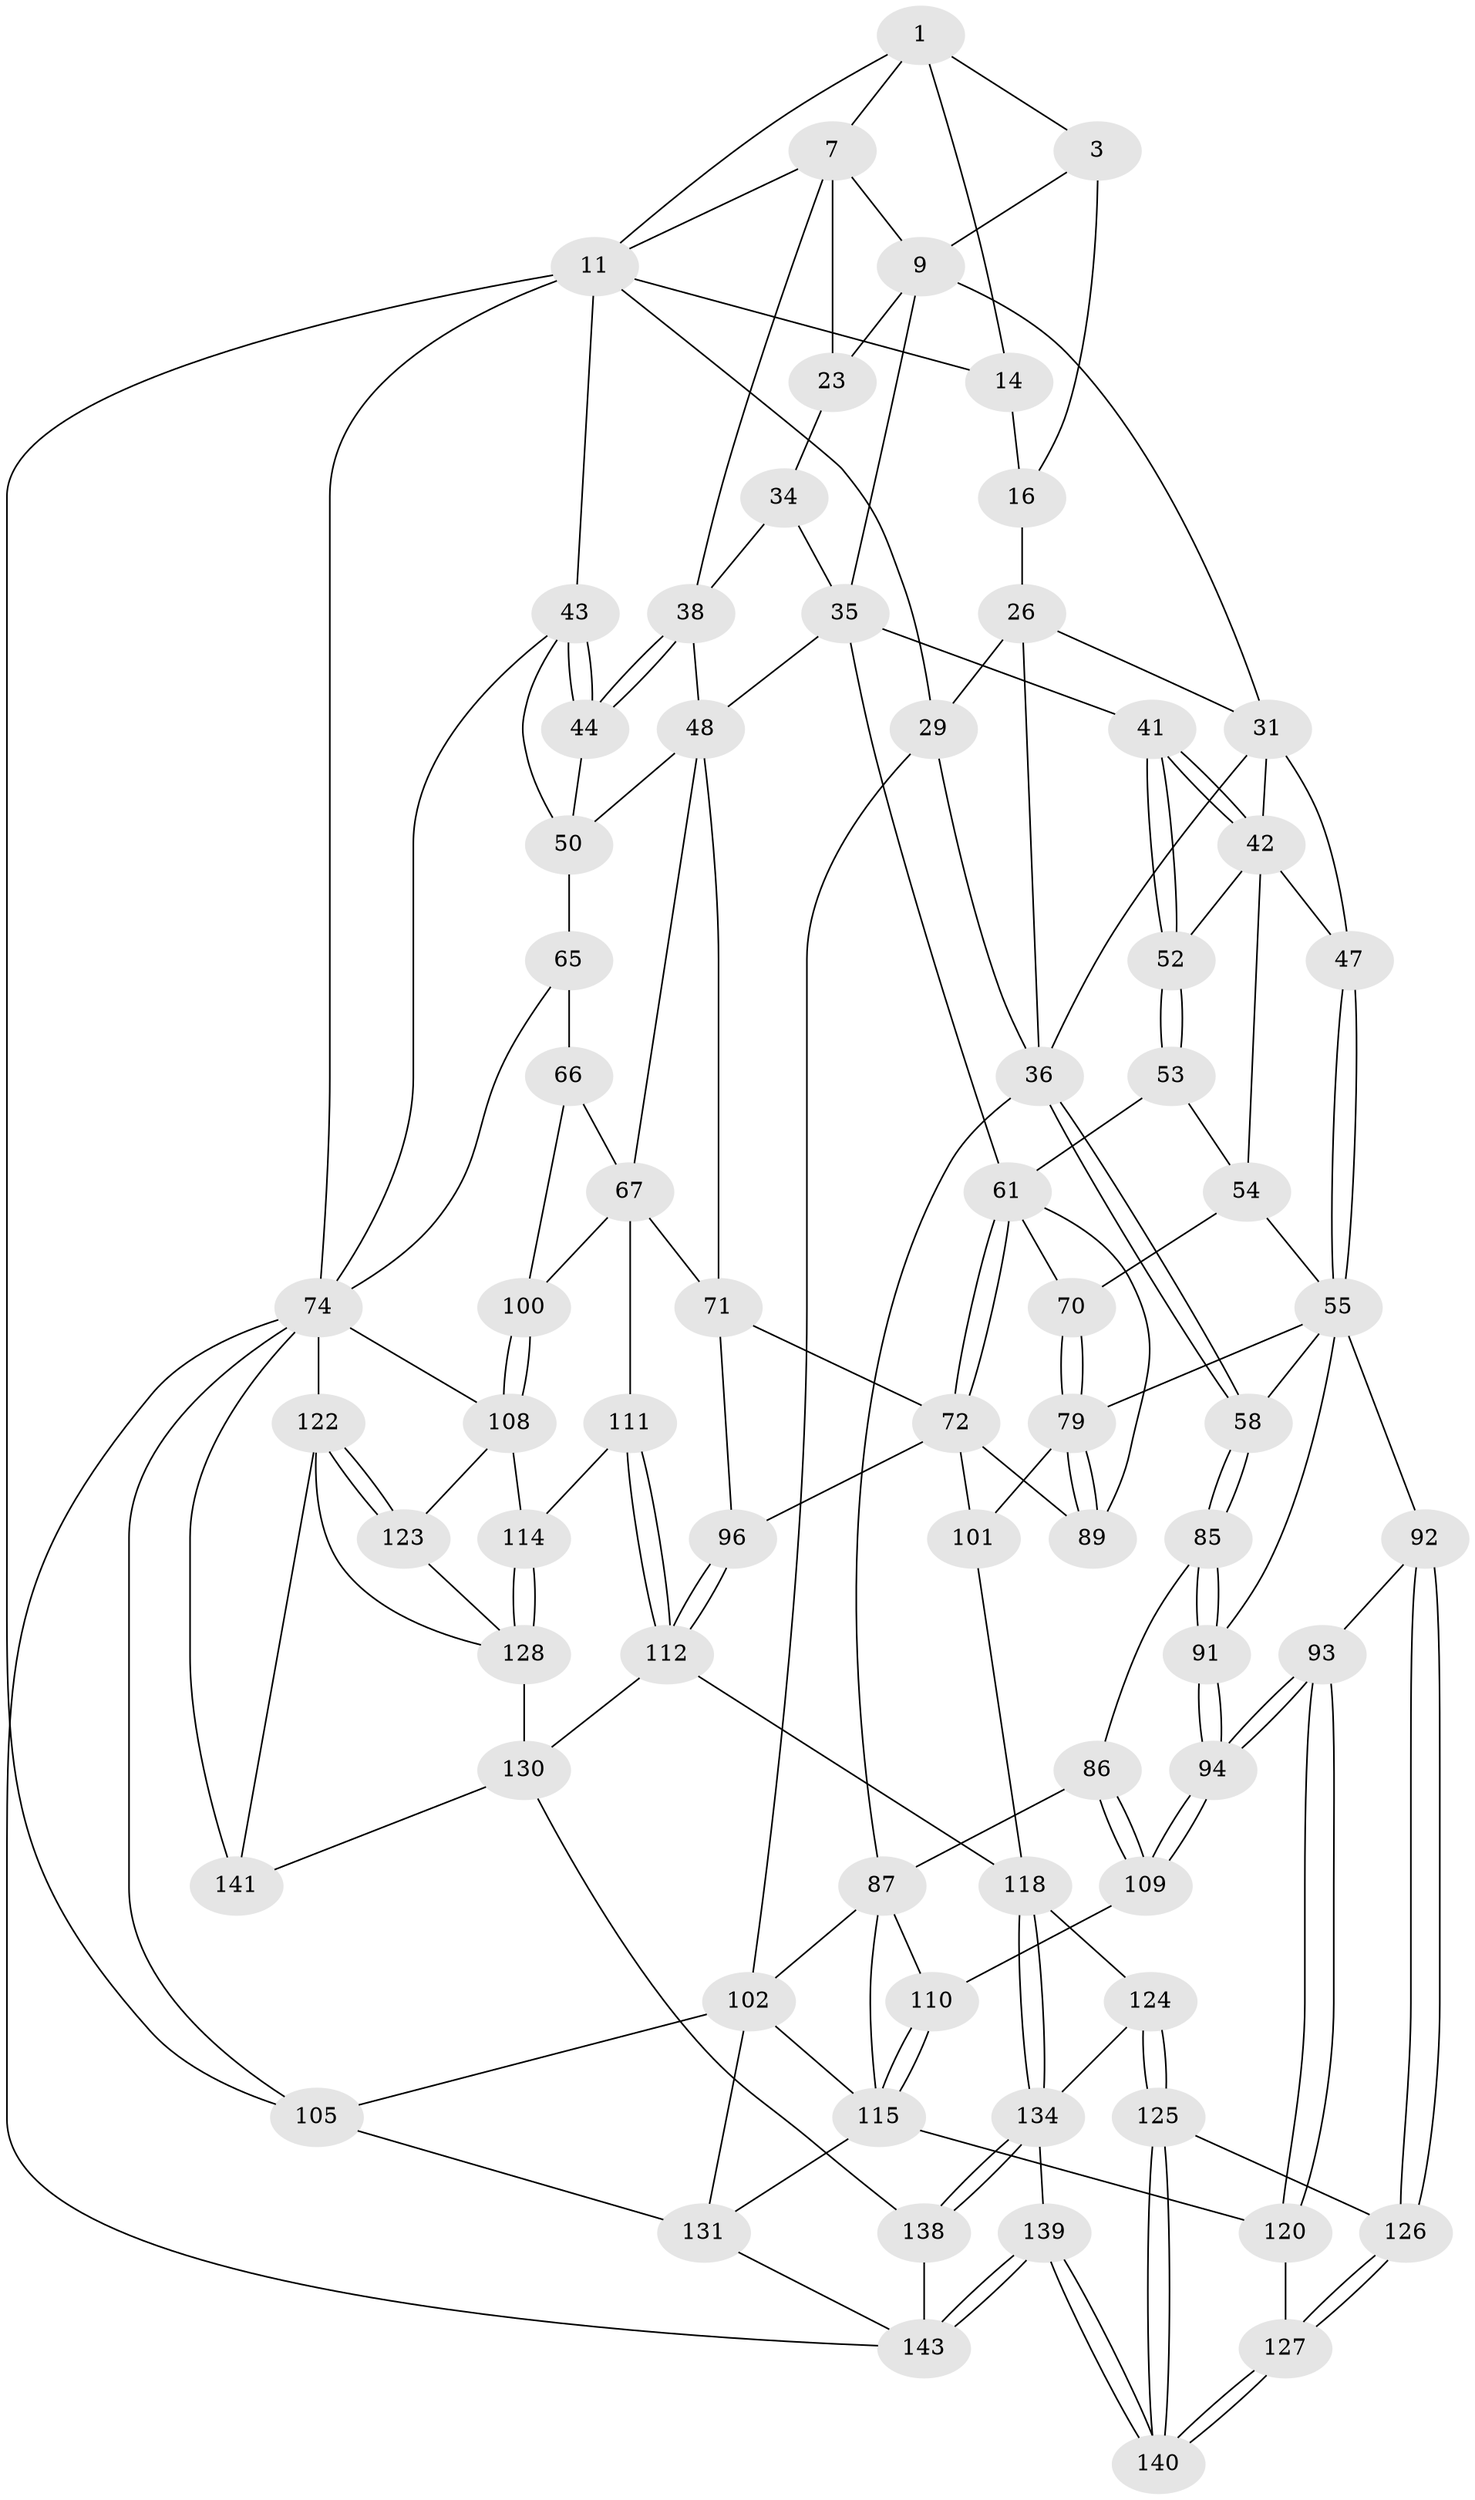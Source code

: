 // original degree distribution, {3: 0.02054794520547945, 4: 0.22602739726027396, 5: 0.5273972602739726, 6: 0.22602739726027396}
// Generated by graph-tools (version 1.1) at 2025/28/03/15/25 16:28:10]
// undirected, 73 vertices, 170 edges
graph export_dot {
graph [start="1"]
  node [color=gray90,style=filled];
  1 [pos="+0.6220736037117958+0",super="+6+2"];
  3 [pos="+0.3518588718936929+0",super="+15+4"];
  7 [pos="+0.8182642162011098+0",super="+24+8"];
  9 [pos="+0.6340353082699722+0.07516466495440342",super="+20+10"];
  11 [pos="+1+0",super="+12"];
  14 [pos="+0+0",super="+17"];
  16 [pos="+0.3217872832399003+0.12887661985032436"];
  23 [pos="+0.6738867710925842+0.14837890608249169",super="+25"];
  26 [pos="+0.18196903395349273+0.14115371182714354",super="+27+28"];
  29 [pos="+0+0",super="+84"];
  31 [pos="+0.49644237272273367+0.20173464755184775",super="+32"];
  34 [pos="+0.7218386421309397+0.23011123765952066"];
  35 [pos="+0.6446466204671232+0.2603907661663187",super="+40"];
  36 [pos="+0.2053535382628452+0.3356501003473824",super="+37"];
  38 [pos="+0.8574487967939732+0.23647839644003626",super="+39"];
  41 [pos="+0.5978259176075384+0.3239340545963555"];
  42 [pos="+0.5135595983505223+0.27632299690379136",super="+45"];
  43 [pos="+1+0",super="+64"];
  44 [pos="+0.9121974689954858+0.30090592535445115"];
  47 [pos="+0.38840986890532897+0.3141895593855441"];
  48 [pos="+0.7841225511912654+0.361581270987469",super="+51"];
  50 [pos="+0.9130130951550409+0.33177466466478867",super="+63"];
  52 [pos="+0.5191827958817283+0.36872945895638093"];
  53 [pos="+0.5191086063420414+0.36898317187807766"];
  54 [pos="+0.4882333266589153+0.40740396536716295",super="+59"];
  55 [pos="+0.3997760319367277+0.37661995634809237",super="+60+56"];
  58 [pos="+0.2835998539282934+0.4508208833026986"];
  61 [pos="+0.6471987230202152+0.4343440940030623",super="+62"];
  65 [pos="+0.9468304988379783+0.44317465463477534",super="+82"];
  66 [pos="+0.8632749079916702+0.47754889957114977",super="+90"];
  67 [pos="+0.8375581453443901+0.48180204505207863",super="+98"];
  70 [pos="+0.4952079879764487+0.463534618785463"];
  71 [pos="+0.726496313516415+0.5057874555318779",super="+95"];
  72 [pos="+0.6547513484763705+0.4661858115383231",super="+88"];
  74 [pos="+1+1",super="+75+146"];
  79 [pos="+0.4568406362718454+0.5852739804997952",super="+80"];
  85 [pos="+0.2203387006274934+0.5616837733386179"];
  86 [pos="+0.17528940245657942+0.5584975298734073"];
  87 [pos="+0.12533754325513966+0.5340181965761807",super="+106"];
  89 [pos="+0.5998389723396793+0.5200249759210996"];
  91 [pos="+0.2523468078283367+0.6027210863749302"];
  92 [pos="+0.4124303091198996+0.6306679542280538"];
  93 [pos="+0.30777938365289226+0.6637733569797498"];
  94 [pos="+0.28684944430741366+0.6517160479282569"];
  96 [pos="+0.7103584070473197+0.5875777789612434"];
  100 [pos="+0.9043184774989943+0.5955396569896483"];
  101 [pos="+0.5984332865431797+0.669780446024157"];
  102 [pos="+0+0.5660232839279139",super="+103"];
  105 [pos="+0+1"];
  108 [pos="+0.9066074971461382+0.6537934325411935",super="+113"];
  109 [pos="+0.16504046902856104+0.6622028378711337"];
  110 [pos="+0.14290149673526828+0.6754929822809459"];
  111 [pos="+0.8007725059868473+0.6849248331821306"];
  112 [pos="+0.7791120693539084+0.6960912197223723",super="+117"];
  114 [pos="+0.8020222138652245+0.6848621477953555"];
  115 [pos="+0.10822632530654278+0.7287705364532713",super="+121+116"];
  118 [pos="+0.6957426582684767+0.7613604651265512",super="+119"];
  120 [pos="+0.2369251924725005+0.8290967811635168"];
  122 [pos="+1+0.7947289823732432",super="+132"];
  123 [pos="+0.9453930083008909+0.7335161846385096"];
  124 [pos="+0.5646832437633706+0.8022168064531198"];
  125 [pos="+0.4606084850322417+0.8150745622141967"];
  126 [pos="+0.443694084358411+0.7972563937971037"];
  127 [pos="+0.29338347443898544+0.8364877816316493"];
  128 [pos="+0.8876301756743556+0.7985242515413933",super="+129"];
  130 [pos="+0.7395150409022364+0.7795834588507374",super="+136"];
  131 [pos="+0.19623541421407623+0.8736966354972777",super="+144"];
  134 [pos="+0.6631983881422655+0.9220597259352182",super="+135"];
  138 [pos="+0.6674709999544087+1"];
  139 [pos="+0.49226410230132894+1"];
  140 [pos="+0.44990037832003726+0.9723613569822062"];
  141 [pos="+0.908349154350623+0.8833480974197775",super="+142"];
  143 [pos="+0.4927912178450962+1",super="+145"];
  1 -- 11;
  1 -- 7;
  1 -- 3;
  1 -- 14;
  3 -- 16;
  3 -- 9 [weight=2];
  7 -- 11;
  7 -- 38;
  7 -- 23 [weight=2];
  7 -- 9;
  9 -- 35;
  9 -- 23;
  9 -- 31;
  11 -- 14;
  11 -- 105;
  11 -- 74;
  11 -- 29;
  11 -- 43;
  14 -- 16;
  16 -- 26;
  23 -- 34;
  26 -- 31;
  26 -- 36;
  26 -- 29;
  29 -- 36;
  29 -- 102;
  31 -- 42;
  31 -- 36;
  31 -- 47;
  34 -- 35;
  34 -- 38;
  35 -- 48;
  35 -- 41;
  35 -- 61;
  36 -- 58;
  36 -- 58;
  36 -- 87;
  38 -- 44;
  38 -- 44;
  38 -- 48;
  41 -- 42;
  41 -- 42;
  41 -- 52;
  41 -- 52;
  42 -- 52;
  42 -- 54;
  42 -- 47;
  43 -- 44;
  43 -- 44;
  43 -- 50;
  43 -- 74;
  44 -- 50;
  47 -- 55;
  47 -- 55;
  48 -- 50;
  48 -- 67;
  48 -- 71;
  50 -- 65;
  52 -- 53;
  52 -- 53;
  53 -- 54;
  53 -- 61;
  54 -- 70;
  54 -- 55;
  55 -- 58;
  55 -- 91;
  55 -- 92;
  55 -- 79;
  58 -- 85;
  58 -- 85;
  61 -- 72;
  61 -- 72;
  61 -- 89;
  61 -- 70;
  65 -- 66 [weight=2];
  65 -- 74;
  66 -- 67;
  66 -- 100;
  67 -- 100;
  67 -- 111;
  67 -- 71;
  70 -- 79;
  70 -- 79;
  71 -- 72;
  71 -- 96;
  72 -- 89;
  72 -- 96;
  72 -- 101;
  74 -- 105;
  74 -- 122;
  74 -- 108;
  74 -- 141 [weight=2];
  74 -- 143;
  79 -- 89;
  79 -- 89;
  79 -- 101;
  85 -- 86;
  85 -- 91;
  85 -- 91;
  86 -- 87;
  86 -- 109;
  86 -- 109;
  87 -- 110;
  87 -- 115;
  87 -- 102;
  91 -- 94;
  91 -- 94;
  92 -- 93;
  92 -- 126;
  92 -- 126;
  93 -- 94;
  93 -- 94;
  93 -- 120;
  93 -- 120;
  94 -- 109;
  94 -- 109;
  96 -- 112;
  96 -- 112;
  100 -- 108;
  100 -- 108;
  101 -- 118;
  102 -- 105;
  102 -- 115;
  102 -- 131;
  105 -- 131;
  108 -- 114;
  108 -- 123;
  109 -- 110;
  110 -- 115;
  110 -- 115;
  111 -- 112;
  111 -- 112;
  111 -- 114;
  112 -- 130;
  112 -- 118;
  114 -- 128;
  114 -- 128;
  115 -- 120;
  115 -- 131;
  118 -- 134;
  118 -- 134;
  118 -- 124;
  120 -- 127;
  122 -- 123;
  122 -- 123;
  122 -- 141;
  122 -- 128;
  123 -- 128;
  124 -- 125;
  124 -- 125;
  124 -- 134;
  125 -- 126;
  125 -- 140;
  125 -- 140;
  126 -- 127;
  126 -- 127;
  127 -- 140;
  127 -- 140;
  128 -- 130 [weight=2];
  130 -- 141;
  130 -- 138;
  131 -- 143;
  134 -- 138;
  134 -- 138;
  134 -- 139;
  138 -- 143;
  139 -- 140;
  139 -- 140;
  139 -- 143;
  139 -- 143;
}
